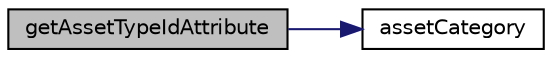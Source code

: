 digraph "getAssetTypeIdAttribute"
{
 // LATEX_PDF_SIZE
  bgcolor="transparent";
  edge [fontname="Helvetica",fontsize="10",labelfontname="Helvetica",labelfontsize="10"];
  node [fontname="Helvetica",fontsize="10",shape=record];
  rankdir="LR";
  Node1 [label="getAssetTypeIdAttribute",height=0.2,width=0.4,color="black", fillcolor="grey75", style="filled", fontcolor="black",tooltip="Método que obtiene el valor asociado al campo asset_type_id."];
  Node1 -> Node2 [color="midnightblue",fontsize="10",style="solid",fontname="Helvetica"];
  Node2 [label="assetCategory",height=0.2,width=0.4,color="black",URL="$d8/ddd/classModules_1_1Asset_1_1Models_1_1AssetSubcategory.html#ae3862aae2a3f1284fcb1da897053264b",tooltip="Método que obtiene la categoria asociada a la subcategoria del bien."];
}

